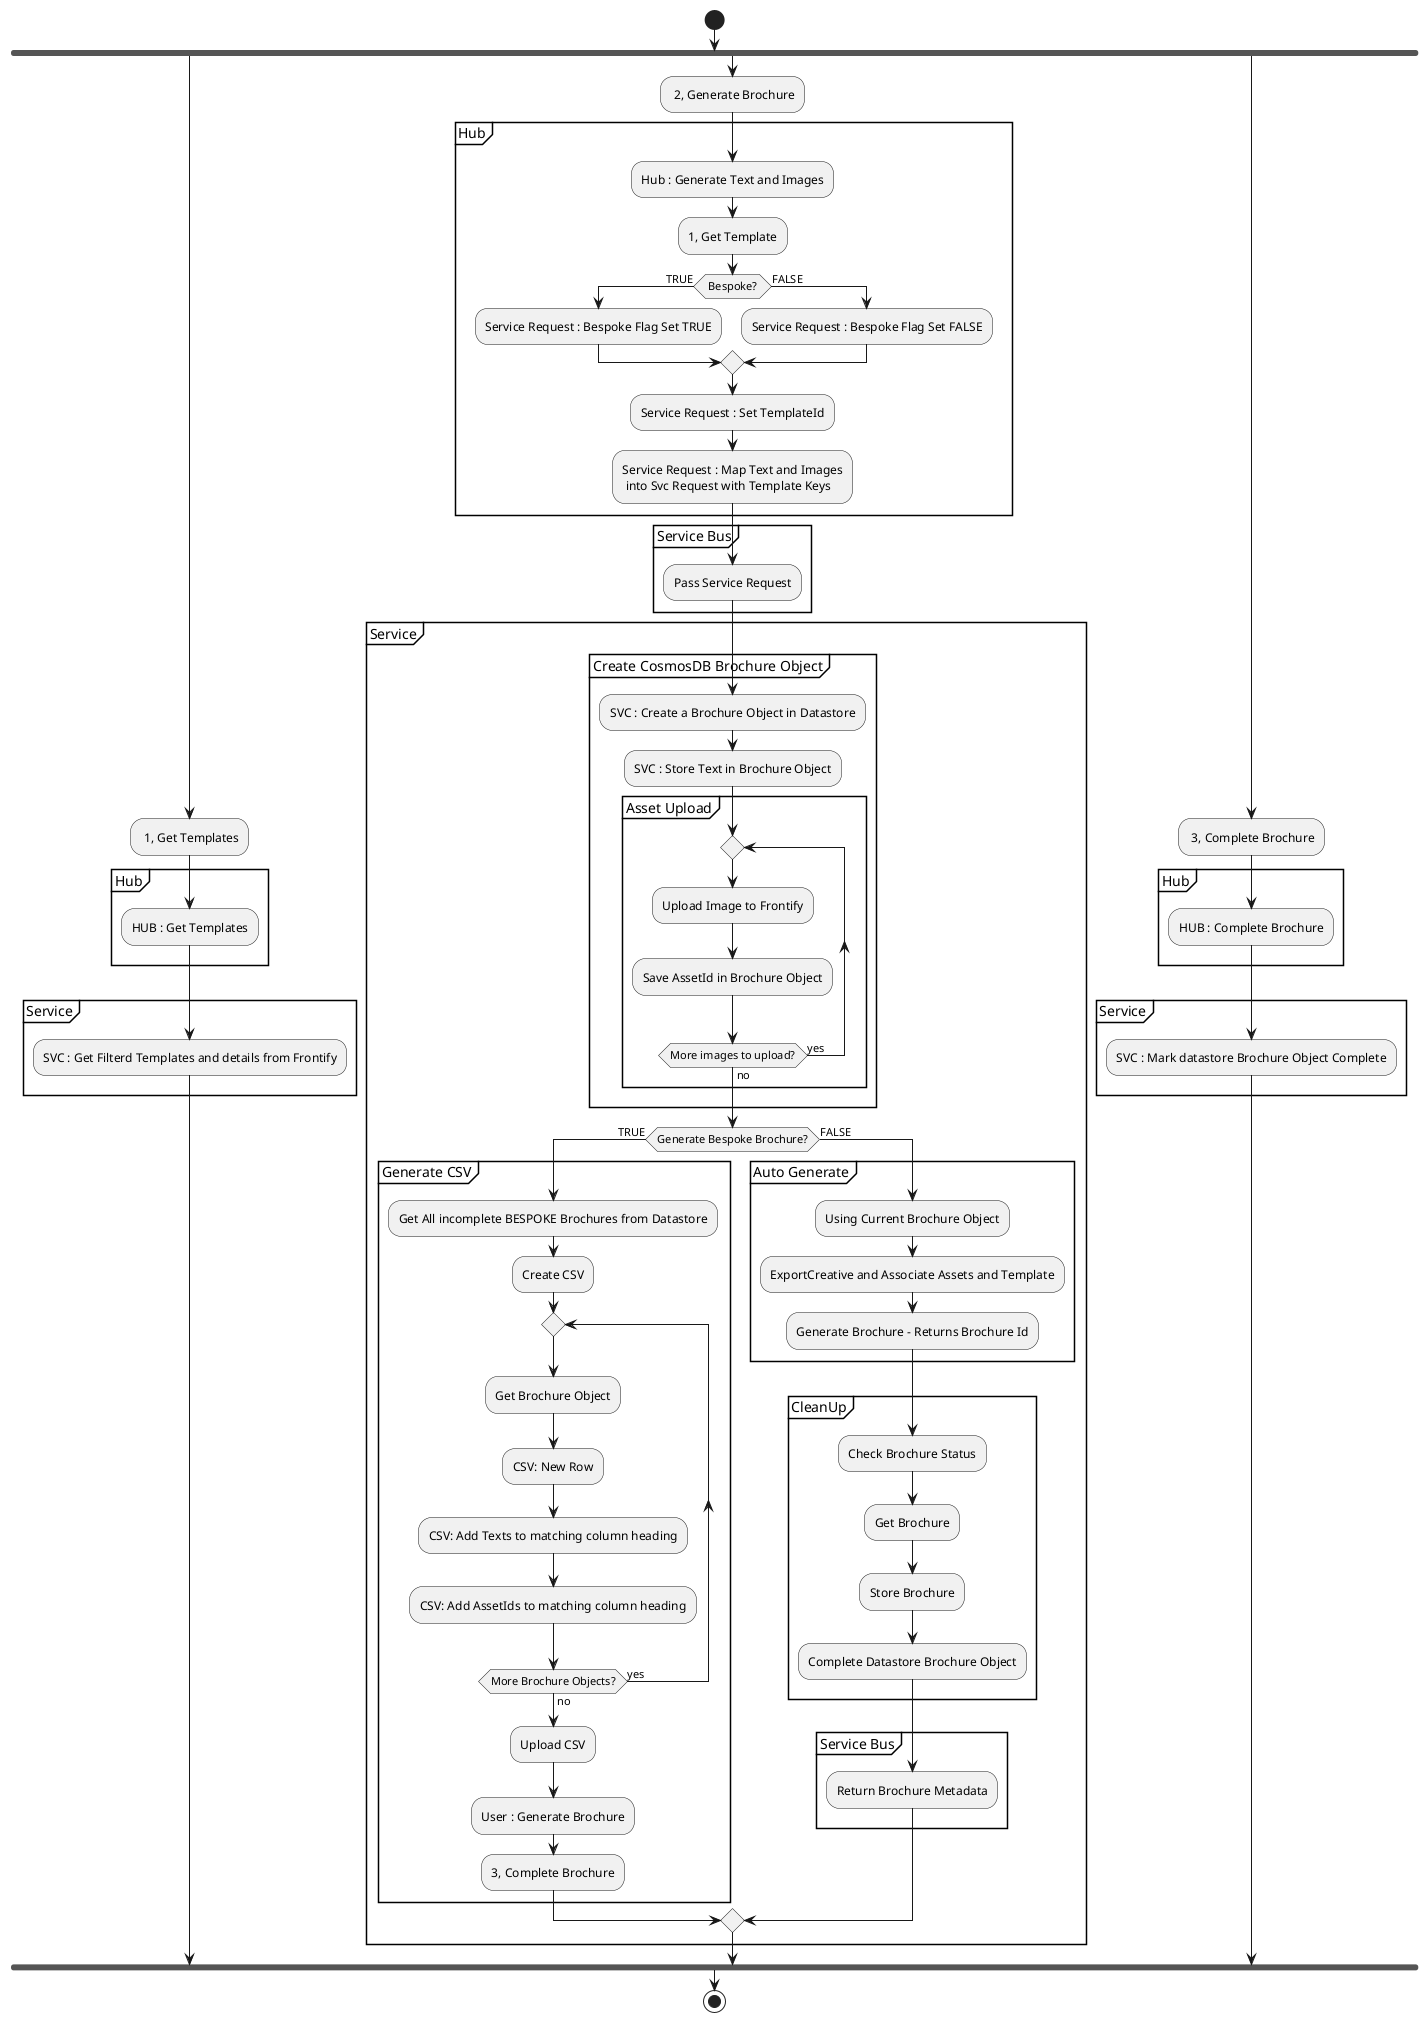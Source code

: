@startuml

start
fork
  : 1, Get Templates;
  Group Hub
    :HUB : Get Templates;
  EndGroup
  Group Service
    :SVC : Get Filterd Templates and details from Frontify;
  EndGroup

fork again
  : 2, Generate Brochure;

  Group Hub
    :Hub : Generate Text and Images;
    :1, Get Template;     
    
    if ( Bespoke? ) then (TRUE)
      :Service Request : Bespoke Flag Set TRUE;
    else (FALSE)
      :Service Request : Bespoke Flag Set FALSE;
    endif
    :Service Request : Set TemplateId;
    :Service Request : Map Text and Images\n into Svc Request with Template Keys;
  Endgroup

  Group Service Bus
    :Pass Service Request;
  Endgroup
  Group Service
    Group Create CosmosDB Brochure Object
    :SVC : Create a Brochure Object in Datastore;
    :SVC : Store Text in Brochure Object;

      Group Asset Upload
        repeat
            :Upload Image to Frontify;
            :Save AssetId in Brochure Object;
        repeat while (More images to upload?) is (yes) not (no)
      EndGroup
    EndGroup

    if (Generate Bespoke Brochure?) then (TRUE)
      Group Generate CSV
        :Get All incomplete BESPOKE Brochures from Datastore;
        :Create CSV;
        repeat
          :Get Brochure Object;
          :CSV: New Row;
          :CSV: Add Texts to matching column heading;
          :CSV: Add AssetIds to matching column heading;
        repeat while (More Brochure Objects?) is (yes) not (no)

        :Upload CSV;
        :User : Generate Brochure;
        :3, Complete Brochure; 
      EndGroup

    else (FALSE)
      Group Auto Generate
        :Using Current Brochure Object;
        :ExportCreative and Associate Assets and Template;
        :Generate Brochure - Returns Brochure Id;
      EndGroup
    Group CleanUp
      :Check Brochure Status;
      :Get Brochure;
      :Store Brochure;
      :Complete Datastore Brochure Object;
    EndGroup

    Group Service Bus
      :Return Brochure Metadata;
    Endgroup
    endif
  EndGroup

fork again
  : 3, Complete Brochure;
  Group Hub
    :HUB : Complete Brochure;
  EndGroup
  Group Service
    :SVC : Mark datastore Brochure Object Complete;
  EndGroup
endfork
stop

@enduml
